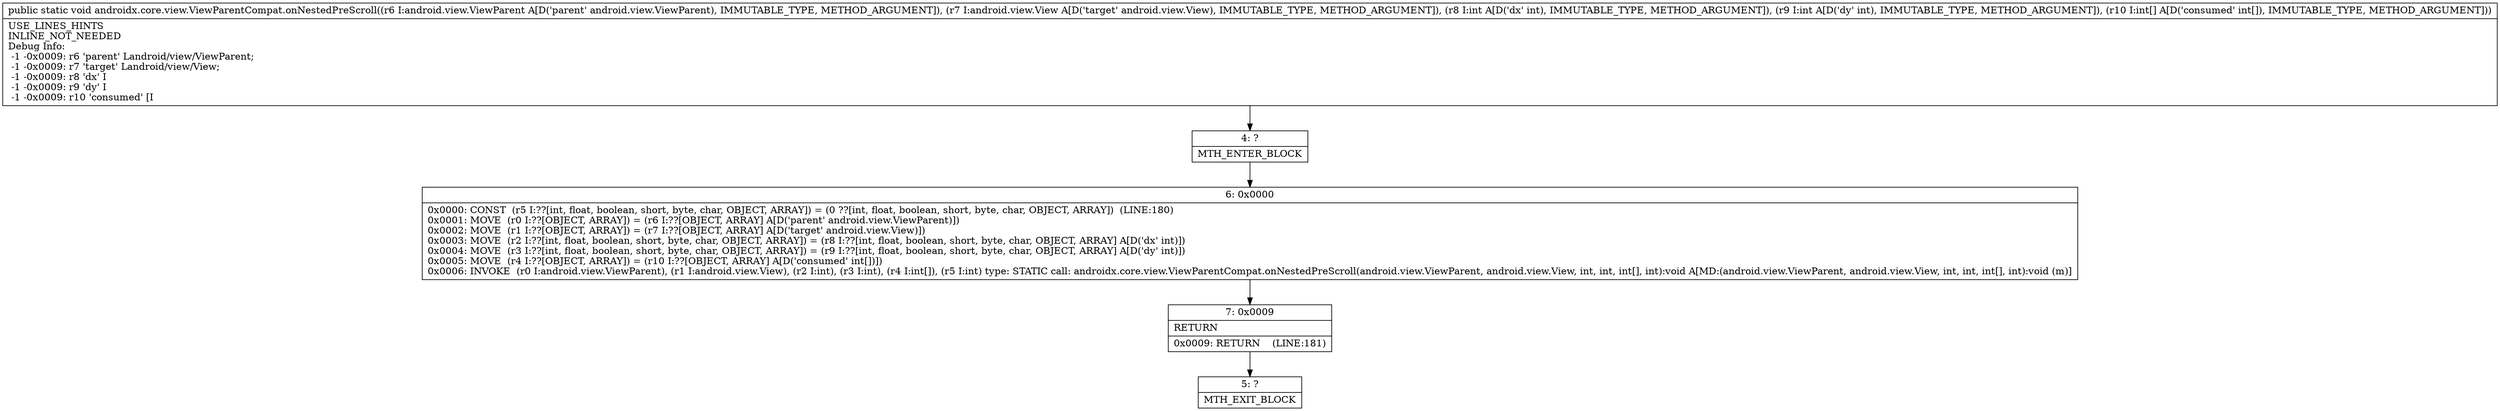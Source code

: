 digraph "CFG forandroidx.core.view.ViewParentCompat.onNestedPreScroll(Landroid\/view\/ViewParent;Landroid\/view\/View;II[I)V" {
Node_4 [shape=record,label="{4\:\ ?|MTH_ENTER_BLOCK\l}"];
Node_6 [shape=record,label="{6\:\ 0x0000|0x0000: CONST  (r5 I:??[int, float, boolean, short, byte, char, OBJECT, ARRAY]) = (0 ??[int, float, boolean, short, byte, char, OBJECT, ARRAY])  (LINE:180)\l0x0001: MOVE  (r0 I:??[OBJECT, ARRAY]) = (r6 I:??[OBJECT, ARRAY] A[D('parent' android.view.ViewParent)]) \l0x0002: MOVE  (r1 I:??[OBJECT, ARRAY]) = (r7 I:??[OBJECT, ARRAY] A[D('target' android.view.View)]) \l0x0003: MOVE  (r2 I:??[int, float, boolean, short, byte, char, OBJECT, ARRAY]) = (r8 I:??[int, float, boolean, short, byte, char, OBJECT, ARRAY] A[D('dx' int)]) \l0x0004: MOVE  (r3 I:??[int, float, boolean, short, byte, char, OBJECT, ARRAY]) = (r9 I:??[int, float, boolean, short, byte, char, OBJECT, ARRAY] A[D('dy' int)]) \l0x0005: MOVE  (r4 I:??[OBJECT, ARRAY]) = (r10 I:??[OBJECT, ARRAY] A[D('consumed' int[])]) \l0x0006: INVOKE  (r0 I:android.view.ViewParent), (r1 I:android.view.View), (r2 I:int), (r3 I:int), (r4 I:int[]), (r5 I:int) type: STATIC call: androidx.core.view.ViewParentCompat.onNestedPreScroll(android.view.ViewParent, android.view.View, int, int, int[], int):void A[MD:(android.view.ViewParent, android.view.View, int, int, int[], int):void (m)]\l}"];
Node_7 [shape=record,label="{7\:\ 0x0009|RETURN\l|0x0009: RETURN    (LINE:181)\l}"];
Node_5 [shape=record,label="{5\:\ ?|MTH_EXIT_BLOCK\l}"];
MethodNode[shape=record,label="{public static void androidx.core.view.ViewParentCompat.onNestedPreScroll((r6 I:android.view.ViewParent A[D('parent' android.view.ViewParent), IMMUTABLE_TYPE, METHOD_ARGUMENT]), (r7 I:android.view.View A[D('target' android.view.View), IMMUTABLE_TYPE, METHOD_ARGUMENT]), (r8 I:int A[D('dx' int), IMMUTABLE_TYPE, METHOD_ARGUMENT]), (r9 I:int A[D('dy' int), IMMUTABLE_TYPE, METHOD_ARGUMENT]), (r10 I:int[] A[D('consumed' int[]), IMMUTABLE_TYPE, METHOD_ARGUMENT]))  | USE_LINES_HINTS\lINLINE_NOT_NEEDED\lDebug Info:\l  \-1 \-0x0009: r6 'parent' Landroid\/view\/ViewParent;\l  \-1 \-0x0009: r7 'target' Landroid\/view\/View;\l  \-1 \-0x0009: r8 'dx' I\l  \-1 \-0x0009: r9 'dy' I\l  \-1 \-0x0009: r10 'consumed' [I\l}"];
MethodNode -> Node_4;Node_4 -> Node_6;
Node_6 -> Node_7;
Node_7 -> Node_5;
}

